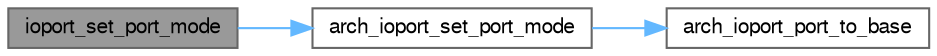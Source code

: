 digraph "ioport_set_port_mode"
{
 // LATEX_PDF_SIZE
  bgcolor="transparent";
  edge [fontname=FreeSans,fontsize=10,labelfontname=FreeSans,labelfontsize=10];
  node [fontname=FreeSans,fontsize=10,shape=box,height=0.2,width=0.4];
  rankdir="LR";
  Node1 [label="ioport_set_port_mode",height=0.2,width=0.4,color="gray40", fillcolor="grey60", style="filled", fontcolor="black",tooltip="Set multiple pin modes in a single IOPORT port, such as pull-up, pull-down, etc."];
  Node1 -> Node2 [color="steelblue1",style="solid"];
  Node2 [label="arch_ioport_set_port_mode",height=0.2,width=0.4,color="grey40", fillcolor="white", style="filled",URL="$ioport__pio_8h.html#a6739905dc552d38327247c322dc5b2a3",tooltip=" "];
  Node2 -> Node3 [color="steelblue1",style="solid"];
  Node3 [label="arch_ioport_port_to_base",height=0.2,width=0.4,color="grey40", fillcolor="white", style="filled",URL="$ioport__pio_8h.html#ac2b01a65bf5686910b77f6b606497df2",tooltip=" "];
}
